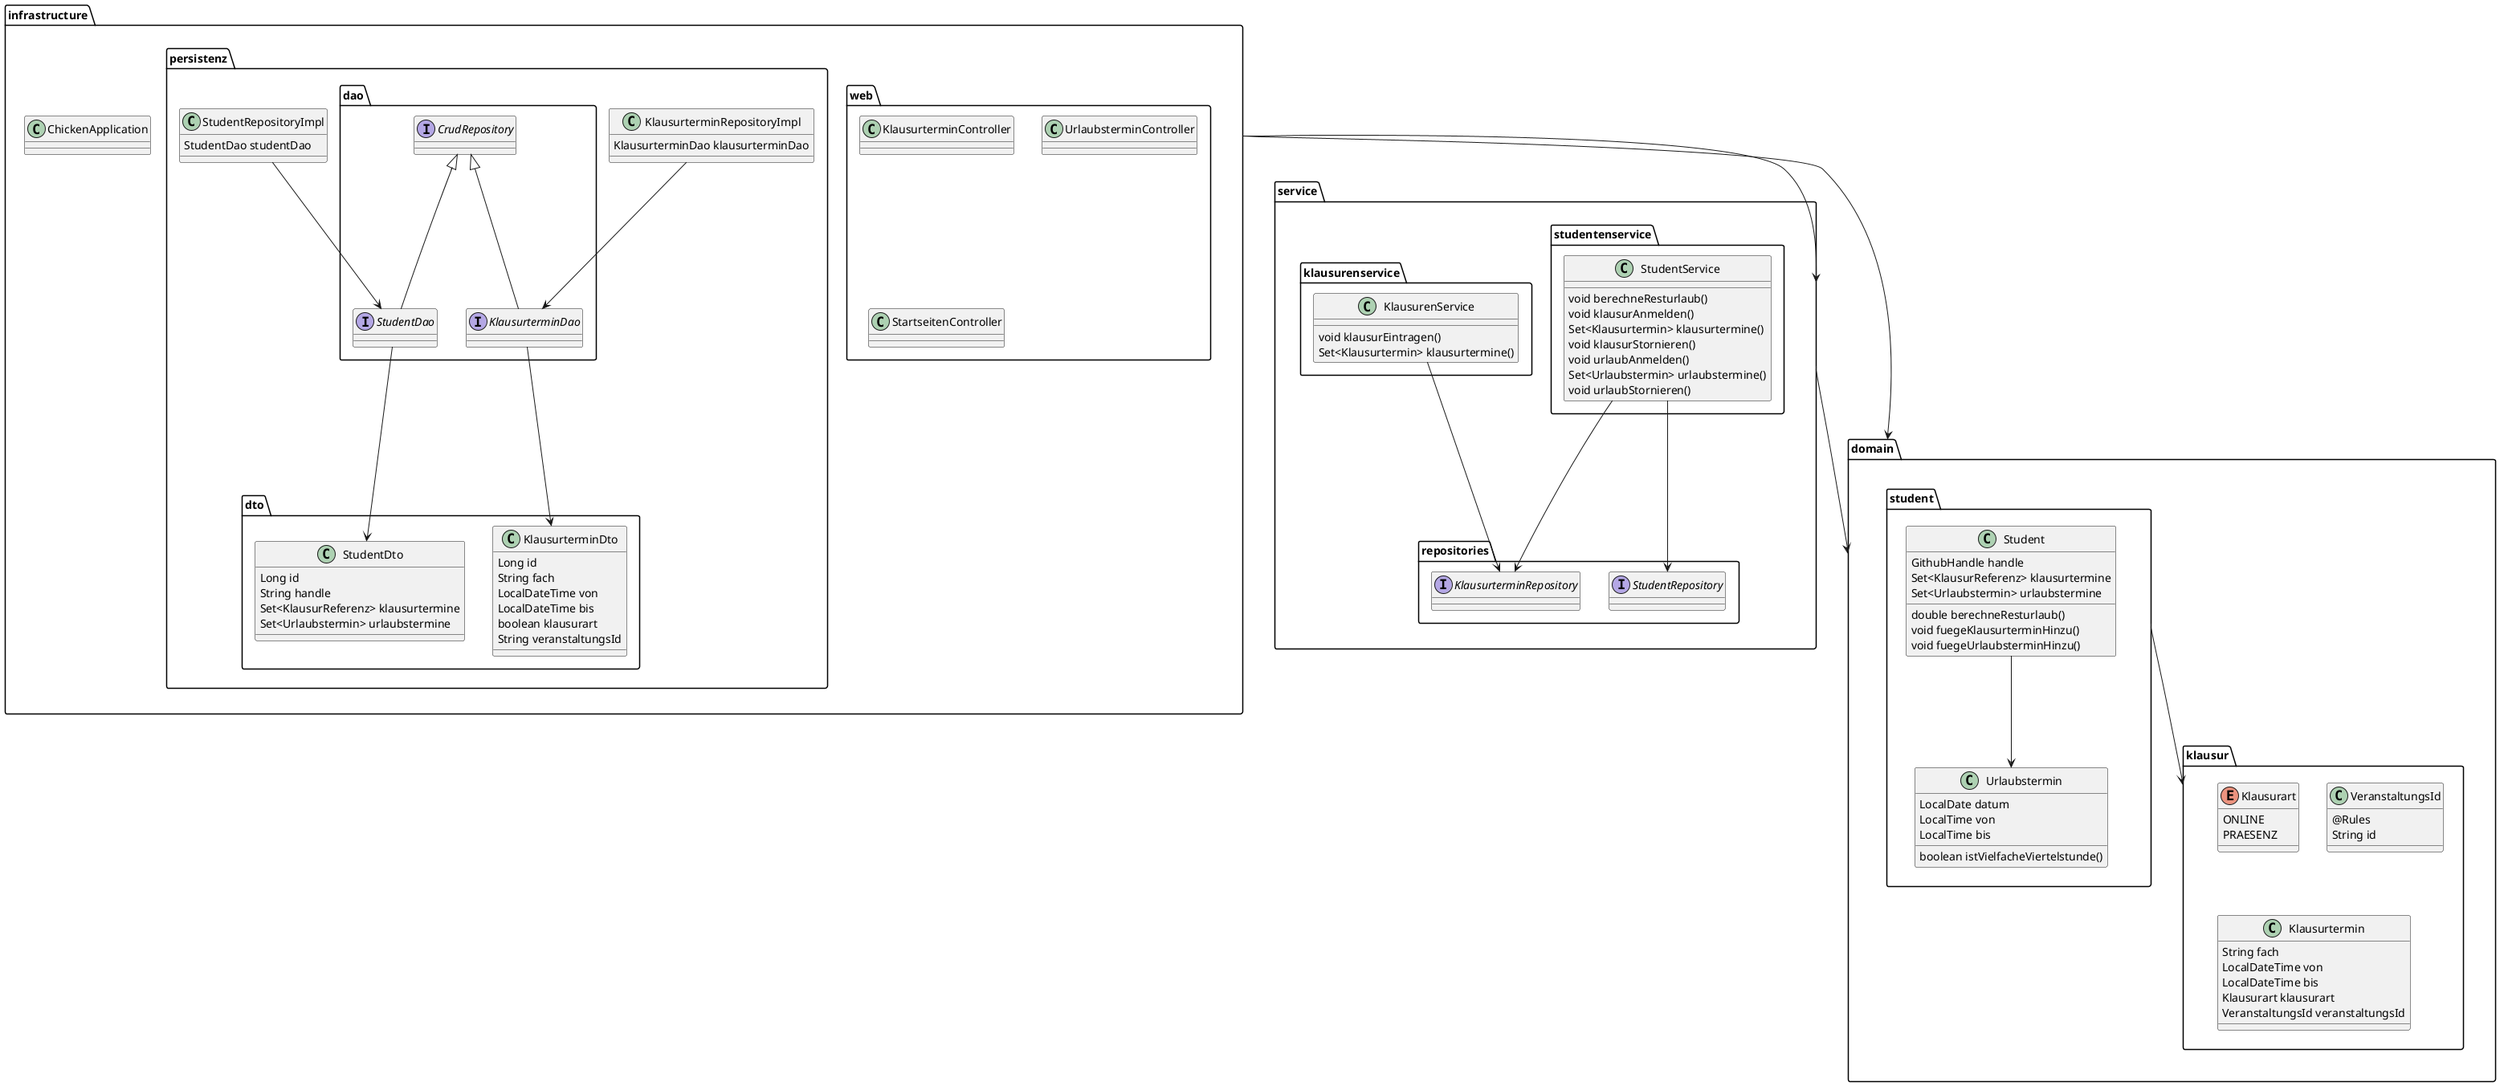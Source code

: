 @startuml

package domain {
    package klausur {
        enum Klausurart {
            ONLINE
            PRAESENZ
        }

        class VeranstaltungsId {
            @Rules
            String id
        }

        class Klausurtermin {
            String fach
            LocalDateTime von
            LocalDateTime bis
            Klausurart klausurart
            VeranstaltungsId veranstaltungsId
        }
    }

    package student {
        class Urlaubstermin {
            LocalDate datum
            LocalTime von
            LocalTime bis
            boolean istVielfacheViertelstunde()
        }
        class Student {
            GithubHandle handle
            Set<KlausurReferenz> klausurtermine
            Set<Urlaubstermin> urlaubstermine
            double berechneResturlaub()
            void fuegeKlausurterminHinzu()
            void fuegeUrlaubsterminHinzu()
        }

        Student --> Urlaubstermin
    }
    student --> klausur

}

package service {
    package studentenservice {
        class StudentService {
            void berechneResturlaub()
            void klausurAnmelden()
            Set<Klausurtermin> klausurtermine()
            void klausurStornieren()
            void urlaubAnmelden()
            Set<Urlaubstermin> urlaubstermine()
            void urlaubStornieren()
        }
    }

    package klausurenservice {
        class KlausurenService {
            void klausurEintragen()
            Set<Klausurtermin> klausurtermine()
        }
    }
    package repositories {
        interface KlausurterminRepository {}
        interface StudentRepository {}
    }
    KlausurenService --> KlausurterminRepository
    StudentService --> StudentRepository
    StudentService --> KlausurterminRepository

}

package infrastructure {
    class ChickenApplication {}
    package web {
        class KlausurterminController {}
        class UrlaubsterminController {}
        class StartseitenController {}
    }
    package persistenz {

        package dao {
            interface KlausurterminDao extends CrudRepository {}
            interface StudentDao extends CrudRepository {}
        }
        class KlausurterminRepositoryImpl {
            KlausurterminDao klausurterminDao
        }
        class StudentRepositoryImpl {
            StudentDao studentDao
        }

        package dto {
          class KlausurterminDto {
            Long id
            String fach
            LocalDateTime von
            LocalDateTime bis
            boolean klausurart
            String veranstaltungsId
          }
          class StudentDto {
            Long id
            String handle
            Set<KlausurReferenz> klausurtermine
            Set<Urlaubstermin> urlaubstermine
          }
        }



        StudentRepositoryImpl --> StudentDao
        KlausurterminRepositoryImpl --> KlausurterminDao
        StudentDao --> StudentDto
        KlausurterminDao --> KlausurterminDto
    }
}

service --> domain
infrastructure --> service
infrastructure --> domain

@enduml